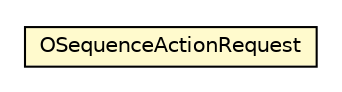 #!/usr/local/bin/dot
#
# Class diagram 
# Generated by UMLGraph version R5_6-24-gf6e263 (http://www.umlgraph.org/)
#

digraph G {
	edge [fontname="Helvetica",fontsize=10,labelfontname="Helvetica",labelfontsize=10];
	node [fontname="Helvetica",fontsize=10,shape=plaintext];
	nodesep=0.25;
	ranksep=0.5;
	// com.orientechnologies.orient.client.remote.message.sequence.OSequenceActionRequest
	c6700880 [label=<<table title="com.orientechnologies.orient.client.remote.message.sequence.OSequenceActionRequest" border="0" cellborder="1" cellspacing="0" cellpadding="2" port="p" bgcolor="lemonChiffon" href="./OSequenceActionRequest.html">
		<tr><td><table border="0" cellspacing="0" cellpadding="1">
<tr><td align="center" balign="center"> OSequenceActionRequest </td></tr>
		</table></td></tr>
		</table>>, URL="./OSequenceActionRequest.html", fontname="Helvetica", fontcolor="black", fontsize=10.0];
}

